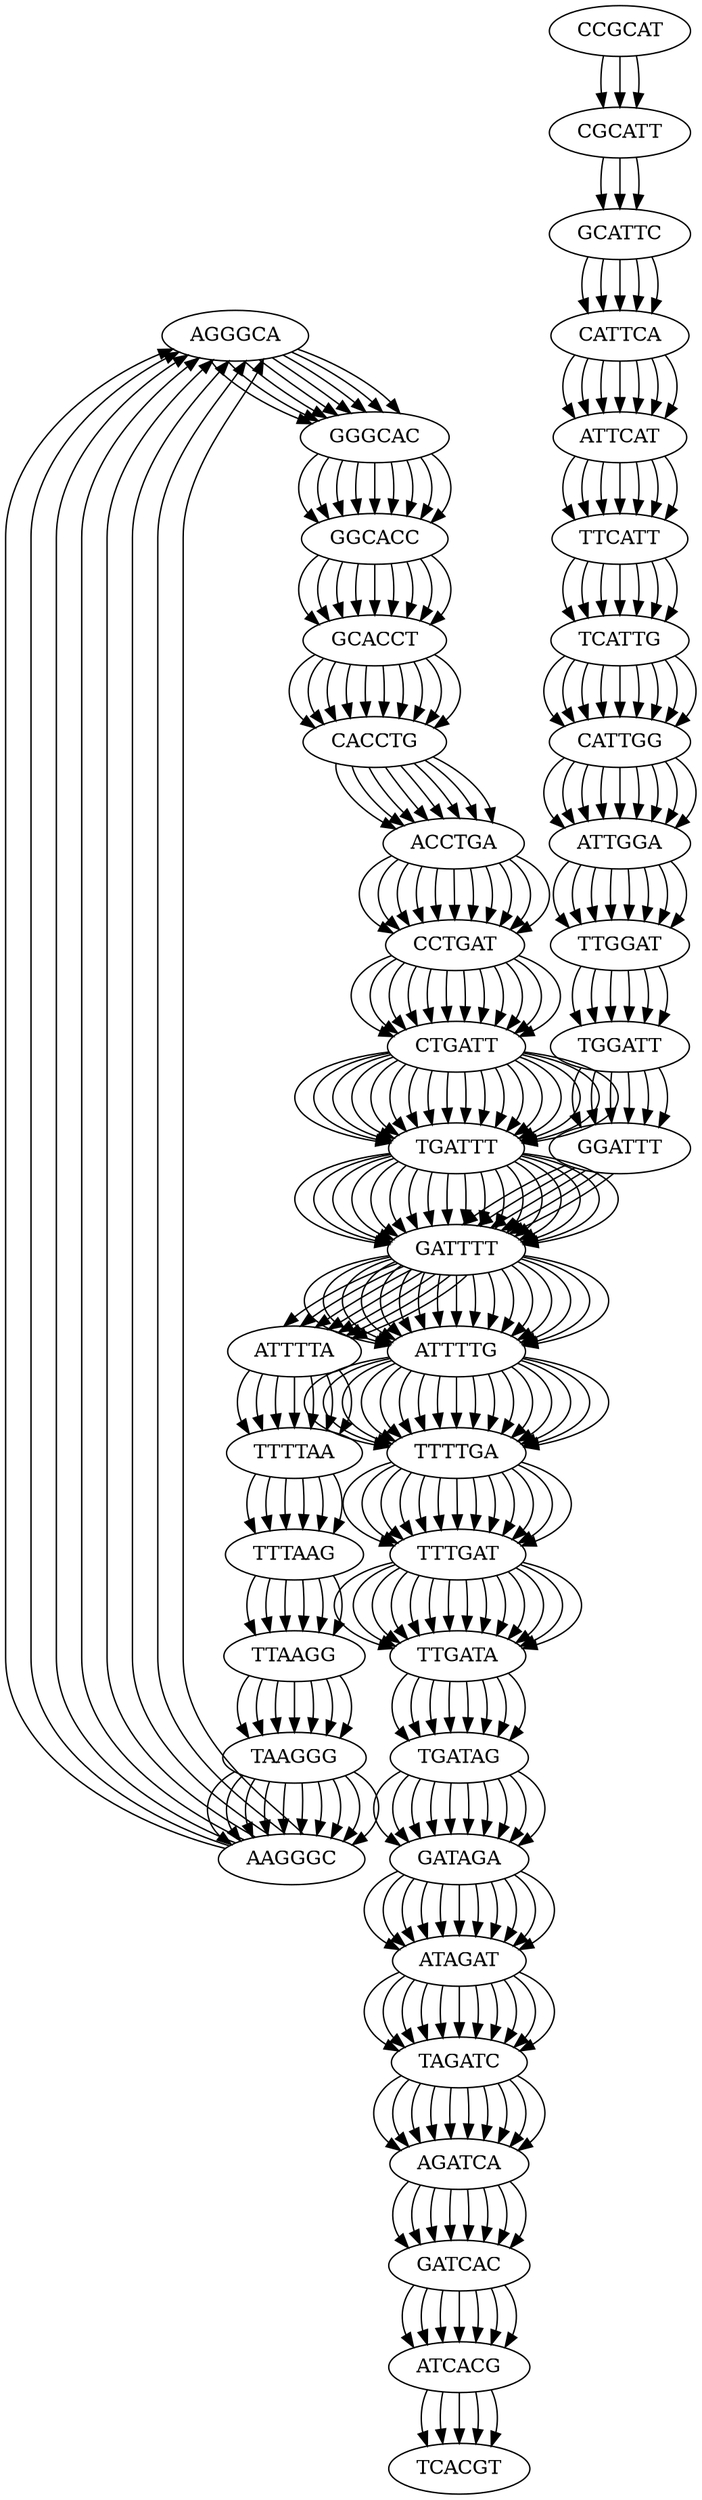 digraph DeBruijn{
	"AGGGCA"->"GGGCAC"
	"AGGGCA"->"GGGCAC"
	"AGGGCA"->"GGGCAC"
	"AGGGCA"->"GGGCAC"
	"AGGGCA"->"GGGCAC"
	"AGGGCA"->"GGGCAC"
	"AGGGCA"->"GGGCAC"
	"AGGGCA"->"GGGCAC"
	"TGATAG"->"GATAGA"
	"TGATAG"->"GATAGA"
	"TGATAG"->"GATAGA"
	"TGATAG"->"GATAGA"
	"TGATAG"->"GATAGA"
	"TGATAG"->"GATAGA"
	"TGATAG"->"GATAGA"
	"TGATAG"->"GATAGA"
	"TGATAG"->"GATAGA"
	"TGATAG"->"GATAGA"
	"AAGGGC"->"AGGGCA"
	"AAGGGC"->"AGGGCA"
	"AAGGGC"->"AGGGCA"
	"AAGGGC"->"AGGGCA"
	"AAGGGC"->"AGGGCA"
	"AAGGGC"->"AGGGCA"
	"AAGGGC"->"AGGGCA"
	"AAGGGC"->"AGGGCA"
	"ATAGAT"->"TAGATC"
	"ATAGAT"->"TAGATC"
	"ATAGAT"->"TAGATC"
	"ATAGAT"->"TAGATC"
	"ATAGAT"->"TAGATC"
	"ATAGAT"->"TAGATC"
	"ATAGAT"->"TAGATC"
	"ATAGAT"->"TAGATC"
	"ATAGAT"->"TAGATC"
	"ATAGAT"->"TAGATC"
	"ATAGAT"->"TAGATC"
	"ATTGGA"->"TTGGAT"
	"ATTGGA"->"TTGGAT"
	"ATTGGA"->"TTGGAT"
	"ATTGGA"->"TTGGAT"
	"ATTGGA"->"TTGGAT"
	"ATTGGA"->"TTGGAT"
	"ATTGGA"->"TTGGAT"
	"ATTGGA"->"TTGGAT"
	"TTGGAT"->"TGGATT"
	"TTGGAT"->"TGGATT"
	"TTGGAT"->"TGGATT"
	"TTGGAT"->"TGGATT"
	"TTGGAT"->"TGGATT"
	"TTGGAT"->"TGGATT"
	"TGATTT"->"GATTTT"
	"TGATTT"->"GATTTT"
	"TGATTT"->"GATTTT"
	"TGATTT"->"GATTTT"
	"TGATTT"->"GATTTT"
	"TGATTT"->"GATTTT"
	"TGATTT"->"GATTTT"
	"TGATTT"->"GATTTT"
	"TGATTT"->"GATTTT"
	"TGATTT"->"GATTTT"
	"TGATTT"->"GATTTT"
	"TGATTT"->"GATTTT"
	"TGATTT"->"GATTTT"
	"TGATTT"->"GATTTT"
	"TGATTT"->"GATTTT"
	"TGATTT"->"GATTTT"
	"TGATTT"->"GATTTT"
	"TGATTT"->"GATTTT"
	"AGATCA"->"GATCAC"
	"AGATCA"->"GATCAC"
	"AGATCA"->"GATCAC"
	"AGATCA"->"GATCAC"
	"AGATCA"->"GATCAC"
	"AGATCA"->"GATCAC"
	"AGATCA"->"GATCAC"
	"AGATCA"->"GATCAC"
	"CATTGG"->"ATTGGA"
	"CATTGG"->"ATTGGA"
	"CATTGG"->"ATTGGA"
	"CATTGG"->"ATTGGA"
	"CATTGG"->"ATTGGA"
	"CATTGG"->"ATTGGA"
	"CATTGG"->"ATTGGA"
	"CATTGG"->"ATTGGA"
	"CATTGG"->"ATTGGA"
	"CACCTG"->"ACCTGA"
	"CACCTG"->"ACCTGA"
	"CACCTG"->"ACCTGA"
	"CACCTG"->"ACCTGA"
	"CACCTG"->"ACCTGA"
	"CACCTG"->"ACCTGA"
	"CACCTG"->"ACCTGA"
	"CACCTG"->"ACCTGA"
	"ATTTTA"->"TTTTAA"
	"ATTTTA"->"TTTTAA"
	"ATTTTA"->"TTTTAA"
	"ATTTTA"->"TTTTAA"
	"ATTTTA"->"TTTTAA"
	"ATTTTA"->"TTTTAA"
	"ATTTTA"->"TTTTAA"
	"TTTTAA"->"TTTAAG"
	"TTTTAA"->"TTTAAG"
	"TTTTAA"->"TTTAAG"
	"TTTTAA"->"TTTAAG"
	"TTTTAA"->"TTTAAG"
	"TTTTAA"->"TTTAAG"
	"GATTTT"->"ATTTTG"
	"GATTTT"->"ATTTTG"
	"GATTTT"->"ATTTTG"
	"GATTTT"->"ATTTTG"
	"GATTTT"->"ATTTTG"
	"GATTTT"->"ATTTTG"
	"GATTTT"->"ATTTTG"
	"GATTTT"->"ATTTTG"
	"GATTTT"->"ATTTTG"
	"GATTTT"->"ATTTTG"
	"GATTTT"->"ATTTTG"
	"GATTTT"->"ATTTTG"
	"GATTTT"->"ATTTTG"
	"GATTTT"->"ATTTTG"
	"GATTTT"->"ATTTTG"
	"GATTTT"->"ATTTTG"
	"GATTTT"->"ATTTTG"
	"GATTTT"->"ATTTTA"
	"GATTTT"->"ATTTTA"
	"GATTTT"->"ATTTTA"
	"GATTTT"->"ATTTTA"
	"GATTTT"->"ATTTTA"
	"GATTTT"->"ATTTTA"
	"GATTTT"->"ATTTTA"
	"ATTTTG"->"TTTTGA"
	"ATTTTG"->"TTTTGA"
	"ATTTTG"->"TTTTGA"
	"ATTTTG"->"TTTTGA"
	"ATTTTG"->"TTTTGA"
	"ATTTTG"->"TTTTGA"
	"ATTTTG"->"TTTTGA"
	"ATTTTG"->"TTTTGA"
	"ATTTTG"->"TTTTGA"
	"ATTTTG"->"TTTTGA"
	"ATTTTG"->"TTTTGA"
	"ATTTTG"->"TTTTGA"
	"ATTTTG"->"TTTTGA"
	"ATTTTG"->"TTTTGA"
	"ATTTTG"->"TTTTGA"
	"ATTTTG"->"TTTTGA"
	"ATTTTG"->"TTTTGA"
	"TTTGAT"->"TTGATA"
	"TTTGAT"->"TTGATA"
	"TTTGAT"->"TTGATA"
	"TTTGAT"->"TTGATA"
	"TTTGAT"->"TTGATA"
	"TTTGAT"->"TTGATA"
	"TTTGAT"->"TTGATA"
	"TTTGAT"->"TTGATA"
	"TTTGAT"->"TTGATA"
	"TTTGAT"->"TTGATA"
	"TTTGAT"->"TTGATA"
	"TTTGAT"->"TTGATA"
	"TTTGAT"->"TTGATA"
	"TTTGAT"->"TTGATA"
	"CCTGAT"->"CTGATT"
	"CCTGAT"->"CTGATT"
	"CCTGAT"->"CTGATT"
	"CCTGAT"->"CTGATT"
	"CCTGAT"->"CTGATT"
	"CCTGAT"->"CTGATT"
	"CCTGAT"->"CTGATT"
	"CCTGAT"->"CTGATT"
	"CCTGAT"->"CTGATT"
	"CCTGAT"->"CTGATT"
	"CCTGAT"->"CTGATT"
	"CCTGAT"->"CTGATT"
	"TTTTGA"->"TTTGAT"
	"TTTTGA"->"TTTGAT"
	"TTTTGA"->"TTTGAT"
	"TTTTGA"->"TTTGAT"
	"TTTTGA"->"TTTGAT"
	"TTTTGA"->"TTTGAT"
	"TTTTGA"->"TTTGAT"
	"TTTTGA"->"TTTGAT"
	"TTTTGA"->"TTTGAT"
	"TTTTGA"->"TTTGAT"
	"TTTTGA"->"TTTGAT"
	"TTTTGA"->"TTTGAT"
	"TTTTGA"->"TTTGAT"
	"TTGATA"->"TGATAG"
	"TTGATA"->"TGATAG"
	"TTGATA"->"TGATAG"
	"TTGATA"->"TGATAG"
	"TTGATA"->"TGATAG"
	"TTGATA"->"TGATAG"
	"TTGATA"->"TGATAG"
	"TTGATA"->"TGATAG"
	"GATCAC"->"ATCACG"
	"GATCAC"->"ATCACG"
	"GATCAC"->"ATCACG"
	"GATCAC"->"ATCACG"
	"GATCAC"->"ATCACG"
	"GATCAC"->"ATCACG"
	"GATCAC"->"ATCACG"
	"TTTAAG"->"TTAAGG"
	"TTTAAG"->"TTAAGG"
	"TTTAAG"->"TTAAGG"
	"TTTAAG"->"TTAAGG"
	"TTTAAG"->"TTAAGG"
	"TTTAAG"->"TTAAGG"
	"TTCATT"->"TCATTG"
	"TTCATT"->"TCATTG"
	"TTCATT"->"TCATTG"
	"TTCATT"->"TCATTG"
	"TTCATT"->"TCATTG"
	"TTCATT"->"TCATTG"
	"TTCATT"->"TCATTG"
	"ATTCAT"->"TTCATT"
	"ATTCAT"->"TTCATT"
	"ATTCAT"->"TTCATT"
	"ATTCAT"->"TTCATT"
	"ATTCAT"->"TTCATT"
	"ATTCAT"->"TTCATT"
	"ATTCAT"->"TTCATT"
	"GCACCT"->"CACCTG"
	"GCACCT"->"CACCTG"
	"GCACCT"->"CACCTG"
	"GCACCT"->"CACCTG"
	"GCACCT"->"CACCTG"
	"GCACCT"->"CACCTG"
	"GCACCT"->"CACCTG"
	"GCACCT"->"CACCTG"
	"GCACCT"->"CACCTG"
	"GCACCT"->"CACCTG"
	"GGGCAC"->"GGCACC"
	"GGGCAC"->"GGCACC"
	"GGGCAC"->"GGCACC"
	"GGGCAC"->"GGCACC"
	"GGGCAC"->"GGCACC"
	"GGGCAC"->"GGCACC"
	"GGGCAC"->"GGCACC"
	"GGGCAC"->"GGCACC"
	"GGGCAC"->"GGCACC"
	"TGGATT"->"GGATTT"
	"TGGATT"->"GGATTT"
	"TGGATT"->"GGATTT"
	"TGGATT"->"GGATTT"
	"TGGATT"->"GGATTT"
	"TGGATT"->"GGATTT"
	"GCATTC"->"CATTCA"
	"GCATTC"->"CATTCA"
	"GCATTC"->"CATTCA"
	"GCATTC"->"CATTCA"
	"GCATTC"->"CATTCA"
	"TAAGGG"->"AAGGGC"
	"TAAGGG"->"AAGGGC"
	"TAAGGG"->"AAGGGC"
	"TAAGGG"->"AAGGGC"
	"TAAGGG"->"AAGGGC"
	"TAAGGG"->"AAGGGC"
	"TAAGGG"->"AAGGGC"
	"TAAGGG"->"AAGGGC"
	"TAAGGG"->"AAGGGC"
	"TAAGGG"->"AAGGGC"
	"CATTCA"->"ATTCAT"
	"CATTCA"->"ATTCAT"
	"CATTCA"->"ATTCAT"
	"CATTCA"->"ATTCAT"
	"CATTCA"->"ATTCAT"
	"CATTCA"->"ATTCAT"
	"CATTCA"->"ATTCAT"
	"TAGATC"->"AGATCA"
	"TAGATC"->"AGATCA"
	"TAGATC"->"AGATCA"
	"TAGATC"->"AGATCA"
	"TAGATC"->"AGATCA"
	"TAGATC"->"AGATCA"
	"TAGATC"->"AGATCA"
	"TAGATC"->"AGATCA"
	"TAGATC"->"AGATCA"
	"TAGATC"->"AGATCA"
	"GATAGA"->"ATAGAT"
	"GATAGA"->"ATAGAT"
	"GATAGA"->"ATAGAT"
	"GATAGA"->"ATAGAT"
	"GATAGA"->"ATAGAT"
	"GATAGA"->"ATAGAT"
	"GATAGA"->"ATAGAT"
	"GATAGA"->"ATAGAT"
	"GATAGA"->"ATAGAT"
	"GATAGA"->"ATAGAT"
	"GATAGA"->"ATAGAT"
	"CCGCAT"->"CGCATT"
	"CCGCAT"->"CGCATT"
	"CCGCAT"->"CGCATT"
	"GGATTT"->"GATTTT"
	"GGATTT"->"GATTTT"
	"GGATTT"->"GATTTT"
	"GGATTT"->"GATTTT"
	"GGATTT"->"GATTTT"
	"TTAAGG"->"TAAGGG"
	"TTAAGG"->"TAAGGG"
	"TTAAGG"->"TAAGGG"
	"TTAAGG"->"TAAGGG"
	"TTAAGG"->"TAAGGG"
	"TTAAGG"->"TAAGGG"
	"TTAAGG"->"TAAGGG"
	"TCATTG"->"CATTGG"
	"TCATTG"->"CATTGG"
	"TCATTG"->"CATTGG"
	"TCATTG"->"CATTGG"
	"TCATTG"->"CATTGG"
	"TCATTG"->"CATTGG"
	"TCATTG"->"CATTGG"
	"TCATTG"->"CATTGG"
	"TCATTG"->"CATTGG"
	"ACCTGA"->"CCTGAT"
	"ACCTGA"->"CCTGAT"
	"ACCTGA"->"CCTGAT"
	"ACCTGA"->"CCTGAT"
	"ACCTGA"->"CCTGAT"
	"ACCTGA"->"CCTGAT"
	"ACCTGA"->"CCTGAT"
	"ACCTGA"->"CCTGAT"
	"ACCTGA"->"CCTGAT"
	"ACCTGA"->"CCTGAT"
	"ACCTGA"->"CCTGAT"
	"GGCACC"->"GCACCT"
	"GGCACC"->"GCACCT"
	"GGCACC"->"GCACCT"
	"GGCACC"->"GCACCT"
	"GGCACC"->"GCACCT"
	"GGCACC"->"GCACCT"
	"GGCACC"->"GCACCT"
	"GGCACC"->"GCACCT"
	"GGCACC"->"GCACCT"
	"CTGATT"->"TGATTT"
	"CTGATT"->"TGATTT"
	"CTGATT"->"TGATTT"
	"CTGATT"->"TGATTT"
	"CTGATT"->"TGATTT"
	"CTGATT"->"TGATTT"
	"CTGATT"->"TGATTT"
	"CTGATT"->"TGATTT"
	"CTGATT"->"TGATTT"
	"CTGATT"->"TGATTT"
	"CTGATT"->"TGATTT"
	"CTGATT"->"TGATTT"
	"CTGATT"->"TGATTT"
	"CTGATT"->"TGATTT"
	"CTGATT"->"TGATTT"
	"CTGATT"->"TGATTT"
	"CTGATT"->"TGATTT"
	"CTGATT"->"TGATTT"
	"CGCATT"->"GCATTC"
	"CGCATT"->"GCATTC"
	"CGCATT"->"GCATTC"
	"ATCACG"->"TCACGT"
	"ATCACG"->"TCACGT"
	"ATCACG"->"TCACGT"
	"ATCACG"->"TCACGT"
	"ATCACG"->"TCACGT"
}